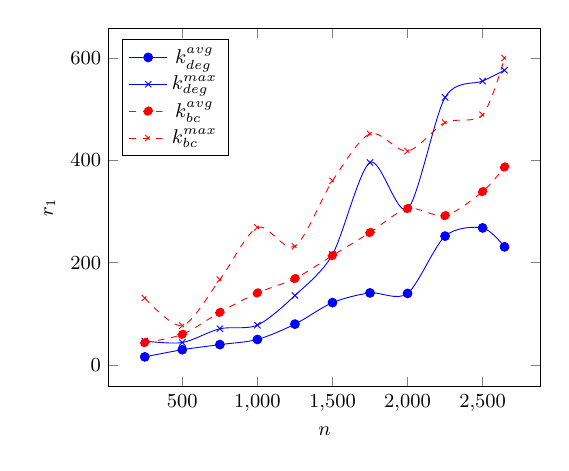 \tikzstyle{textstyle}=[font=\fontsize{9}{9}\selectfont]
\begin{tikzpicture}[textstyle, scale=0.8]
    \begin{axis}[
        xlabel={$n$},
        ylabel={$r_{1}$},
		legend pos=north west
        ]
        
    \addplot[smooth,mark=*,color=blue] plot coordinates {
		(250,16)
		(500,30)
		(750,40)
		(1000,50)
		(1250,80)
		(1500,122)
		(1750,141)
		(2000,140)
		(2250,252)
		(2500,268)
		(2646,231)
    };
    \addlegendentry{$k_{deg}^{avg}$}
    
    \addplot[smooth,mark=x,color=blue] plot coordinates {
		(250,47)
		(500,44)
		(750,71)
		(1000,78)
		(1250,136)
		(1500,216)
		(1750,396)
		(2000,305)
		(2250,523)
		(2500,555)
		(2646,576)
    };
    \addlegendentry{$k_{deg}^{max}$}

    \addplot[smooth,mark=*, color=red, dashed] plot coordinates {
		(250,44)
		(500,60)
		(750,103)
		(1000,141)
		(1250,169)
		(1500,214)
		(1750,259)
		(2000,306)
		(2250,292)
		(2500,339)
		(2646,387)
    };
    \addlegendentry{$k_{bc}^{avg}$}
    
    \addplot[smooth,mark=x, color=red, dashed] plot coordinates {
		(250,131)
		(500,77)
		(750,167)
		(1000,269)
		(1250,232)
		(1500,360)
		(1750,452)
		(2000,418)
		(2250,474)
		(2500,489)
		(2646,600)
    };
    \addlegendentry{$k_{bc}^{max}$}
    
    \end{axis}
\end{tikzpicture}
